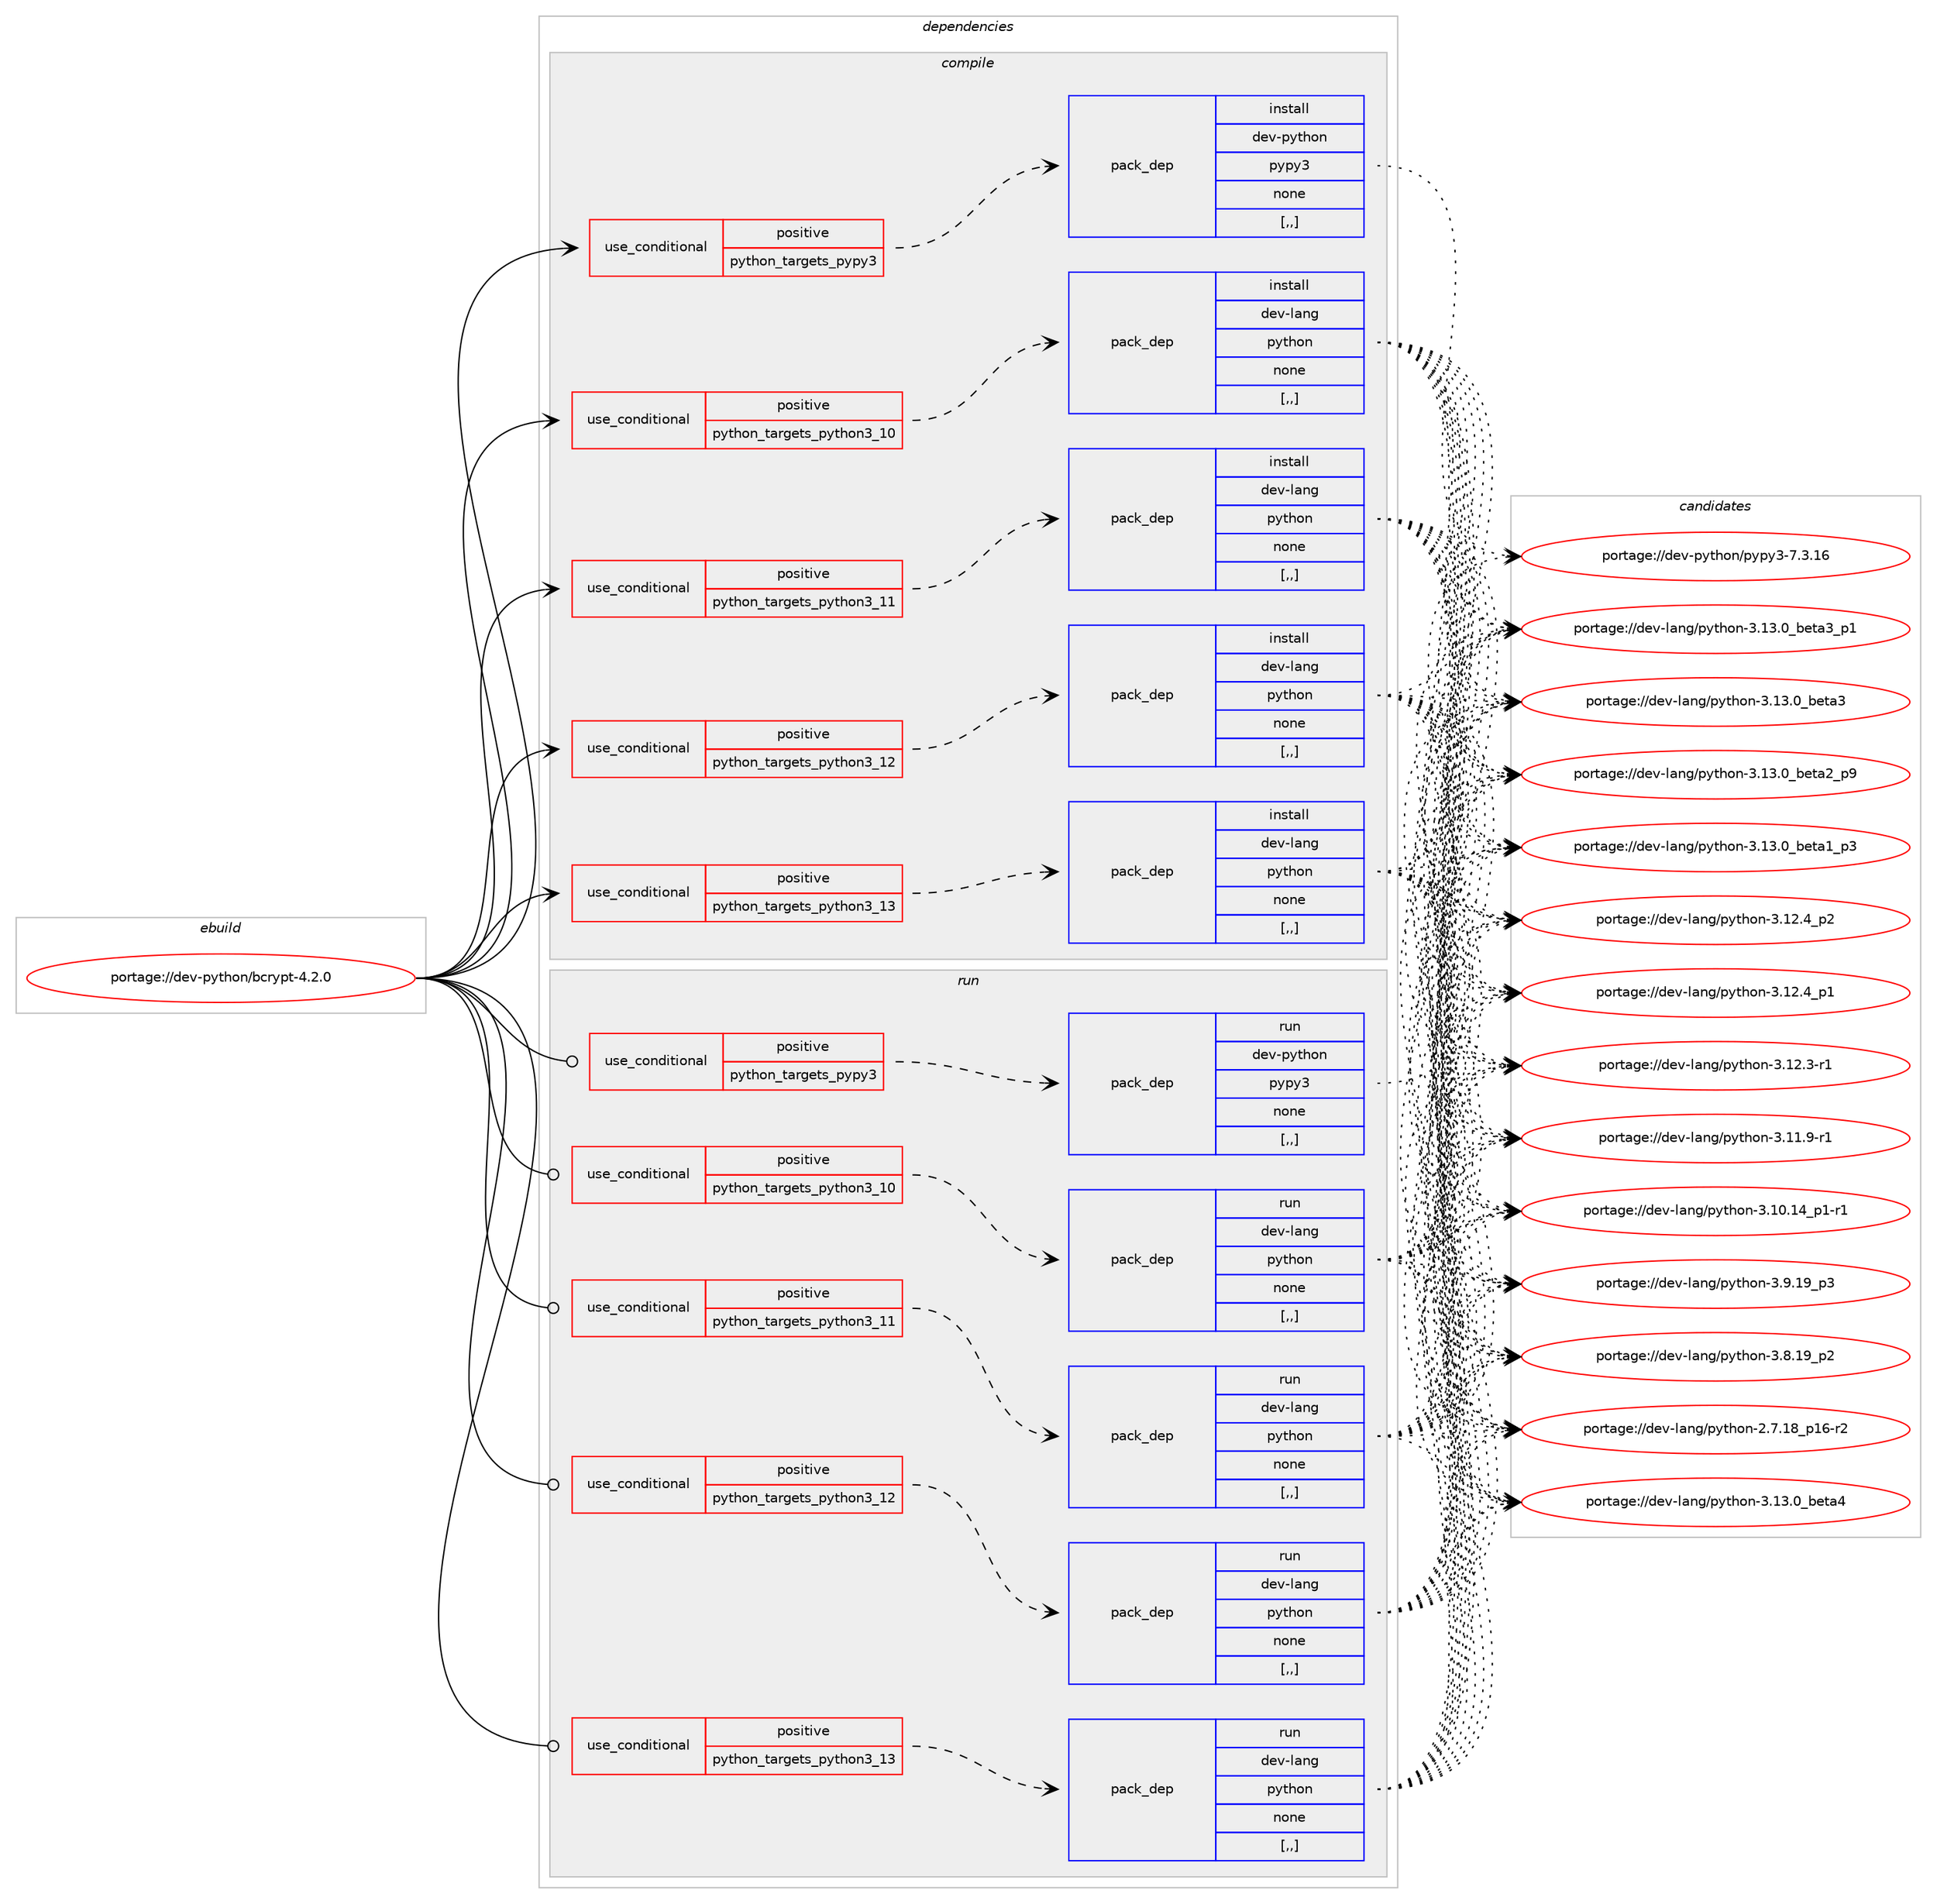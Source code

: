 digraph prolog {

# *************
# Graph options
# *************

newrank=true;
concentrate=true;
compound=true;
graph [rankdir=LR,fontname=Helvetica,fontsize=10,ranksep=1.5];#, ranksep=2.5, nodesep=0.2];
edge  [arrowhead=vee];
node  [fontname=Helvetica,fontsize=10];

# **********
# The ebuild
# **********

subgraph cluster_leftcol {
color=gray;
label=<<i>ebuild</i>>;
id [label="portage://dev-python/bcrypt-4.2.0", color=red, width=4, href="../dev-python/bcrypt-4.2.0.svg"];
}

# ****************
# The dependencies
# ****************

subgraph cluster_midcol {
color=gray;
label=<<i>dependencies</i>>;
subgraph cluster_compile {
fillcolor="#eeeeee";
style=filled;
label=<<i>compile</i>>;
subgraph cond31315 {
dependency142934 [label=<<TABLE BORDER="0" CELLBORDER="1" CELLSPACING="0" CELLPADDING="4"><TR><TD ROWSPAN="3" CELLPADDING="10">use_conditional</TD></TR><TR><TD>positive</TD></TR><TR><TD>python_targets_pypy3</TD></TR></TABLE>>, shape=none, color=red];
subgraph pack110375 {
dependency142935 [label=<<TABLE BORDER="0" CELLBORDER="1" CELLSPACING="0" CELLPADDING="4" WIDTH="220"><TR><TD ROWSPAN="6" CELLPADDING="30">pack_dep</TD></TR><TR><TD WIDTH="110">install</TD></TR><TR><TD>dev-python</TD></TR><TR><TD>pypy3</TD></TR><TR><TD>none</TD></TR><TR><TD>[,,]</TD></TR></TABLE>>, shape=none, color=blue];
}
dependency142934:e -> dependency142935:w [weight=20,style="dashed",arrowhead="vee"];
}
id:e -> dependency142934:w [weight=20,style="solid",arrowhead="vee"];
subgraph cond31316 {
dependency142936 [label=<<TABLE BORDER="0" CELLBORDER="1" CELLSPACING="0" CELLPADDING="4"><TR><TD ROWSPAN="3" CELLPADDING="10">use_conditional</TD></TR><TR><TD>positive</TD></TR><TR><TD>python_targets_python3_10</TD></TR></TABLE>>, shape=none, color=red];
subgraph pack110376 {
dependency142937 [label=<<TABLE BORDER="0" CELLBORDER="1" CELLSPACING="0" CELLPADDING="4" WIDTH="220"><TR><TD ROWSPAN="6" CELLPADDING="30">pack_dep</TD></TR><TR><TD WIDTH="110">install</TD></TR><TR><TD>dev-lang</TD></TR><TR><TD>python</TD></TR><TR><TD>none</TD></TR><TR><TD>[,,]</TD></TR></TABLE>>, shape=none, color=blue];
}
dependency142936:e -> dependency142937:w [weight=20,style="dashed",arrowhead="vee"];
}
id:e -> dependency142936:w [weight=20,style="solid",arrowhead="vee"];
subgraph cond31317 {
dependency142938 [label=<<TABLE BORDER="0" CELLBORDER="1" CELLSPACING="0" CELLPADDING="4"><TR><TD ROWSPAN="3" CELLPADDING="10">use_conditional</TD></TR><TR><TD>positive</TD></TR><TR><TD>python_targets_python3_11</TD></TR></TABLE>>, shape=none, color=red];
subgraph pack110377 {
dependency142939 [label=<<TABLE BORDER="0" CELLBORDER="1" CELLSPACING="0" CELLPADDING="4" WIDTH="220"><TR><TD ROWSPAN="6" CELLPADDING="30">pack_dep</TD></TR><TR><TD WIDTH="110">install</TD></TR><TR><TD>dev-lang</TD></TR><TR><TD>python</TD></TR><TR><TD>none</TD></TR><TR><TD>[,,]</TD></TR></TABLE>>, shape=none, color=blue];
}
dependency142938:e -> dependency142939:w [weight=20,style="dashed",arrowhead="vee"];
}
id:e -> dependency142938:w [weight=20,style="solid",arrowhead="vee"];
subgraph cond31318 {
dependency142940 [label=<<TABLE BORDER="0" CELLBORDER="1" CELLSPACING="0" CELLPADDING="4"><TR><TD ROWSPAN="3" CELLPADDING="10">use_conditional</TD></TR><TR><TD>positive</TD></TR><TR><TD>python_targets_python3_12</TD></TR></TABLE>>, shape=none, color=red];
subgraph pack110378 {
dependency142941 [label=<<TABLE BORDER="0" CELLBORDER="1" CELLSPACING="0" CELLPADDING="4" WIDTH="220"><TR><TD ROWSPAN="6" CELLPADDING="30">pack_dep</TD></TR><TR><TD WIDTH="110">install</TD></TR><TR><TD>dev-lang</TD></TR><TR><TD>python</TD></TR><TR><TD>none</TD></TR><TR><TD>[,,]</TD></TR></TABLE>>, shape=none, color=blue];
}
dependency142940:e -> dependency142941:w [weight=20,style="dashed",arrowhead="vee"];
}
id:e -> dependency142940:w [weight=20,style="solid",arrowhead="vee"];
subgraph cond31319 {
dependency142942 [label=<<TABLE BORDER="0" CELLBORDER="1" CELLSPACING="0" CELLPADDING="4"><TR><TD ROWSPAN="3" CELLPADDING="10">use_conditional</TD></TR><TR><TD>positive</TD></TR><TR><TD>python_targets_python3_13</TD></TR></TABLE>>, shape=none, color=red];
subgraph pack110379 {
dependency142943 [label=<<TABLE BORDER="0" CELLBORDER="1" CELLSPACING="0" CELLPADDING="4" WIDTH="220"><TR><TD ROWSPAN="6" CELLPADDING="30">pack_dep</TD></TR><TR><TD WIDTH="110">install</TD></TR><TR><TD>dev-lang</TD></TR><TR><TD>python</TD></TR><TR><TD>none</TD></TR><TR><TD>[,,]</TD></TR></TABLE>>, shape=none, color=blue];
}
dependency142942:e -> dependency142943:w [weight=20,style="dashed",arrowhead="vee"];
}
id:e -> dependency142942:w [weight=20,style="solid",arrowhead="vee"];
}
subgraph cluster_compileandrun {
fillcolor="#eeeeee";
style=filled;
label=<<i>compile and run</i>>;
}
subgraph cluster_run {
fillcolor="#eeeeee";
style=filled;
label=<<i>run</i>>;
subgraph cond31320 {
dependency142944 [label=<<TABLE BORDER="0" CELLBORDER="1" CELLSPACING="0" CELLPADDING="4"><TR><TD ROWSPAN="3" CELLPADDING="10">use_conditional</TD></TR><TR><TD>positive</TD></TR><TR><TD>python_targets_pypy3</TD></TR></TABLE>>, shape=none, color=red];
subgraph pack110380 {
dependency142945 [label=<<TABLE BORDER="0" CELLBORDER="1" CELLSPACING="0" CELLPADDING="4" WIDTH="220"><TR><TD ROWSPAN="6" CELLPADDING="30">pack_dep</TD></TR><TR><TD WIDTH="110">run</TD></TR><TR><TD>dev-python</TD></TR><TR><TD>pypy3</TD></TR><TR><TD>none</TD></TR><TR><TD>[,,]</TD></TR></TABLE>>, shape=none, color=blue];
}
dependency142944:e -> dependency142945:w [weight=20,style="dashed",arrowhead="vee"];
}
id:e -> dependency142944:w [weight=20,style="solid",arrowhead="odot"];
subgraph cond31321 {
dependency142946 [label=<<TABLE BORDER="0" CELLBORDER="1" CELLSPACING="0" CELLPADDING="4"><TR><TD ROWSPAN="3" CELLPADDING="10">use_conditional</TD></TR><TR><TD>positive</TD></TR><TR><TD>python_targets_python3_10</TD></TR></TABLE>>, shape=none, color=red];
subgraph pack110381 {
dependency142947 [label=<<TABLE BORDER="0" CELLBORDER="1" CELLSPACING="0" CELLPADDING="4" WIDTH="220"><TR><TD ROWSPAN="6" CELLPADDING="30">pack_dep</TD></TR><TR><TD WIDTH="110">run</TD></TR><TR><TD>dev-lang</TD></TR><TR><TD>python</TD></TR><TR><TD>none</TD></TR><TR><TD>[,,]</TD></TR></TABLE>>, shape=none, color=blue];
}
dependency142946:e -> dependency142947:w [weight=20,style="dashed",arrowhead="vee"];
}
id:e -> dependency142946:w [weight=20,style="solid",arrowhead="odot"];
subgraph cond31322 {
dependency142948 [label=<<TABLE BORDER="0" CELLBORDER="1" CELLSPACING="0" CELLPADDING="4"><TR><TD ROWSPAN="3" CELLPADDING="10">use_conditional</TD></TR><TR><TD>positive</TD></TR><TR><TD>python_targets_python3_11</TD></TR></TABLE>>, shape=none, color=red];
subgraph pack110382 {
dependency142949 [label=<<TABLE BORDER="0" CELLBORDER="1" CELLSPACING="0" CELLPADDING="4" WIDTH="220"><TR><TD ROWSPAN="6" CELLPADDING="30">pack_dep</TD></TR><TR><TD WIDTH="110">run</TD></TR><TR><TD>dev-lang</TD></TR><TR><TD>python</TD></TR><TR><TD>none</TD></TR><TR><TD>[,,]</TD></TR></TABLE>>, shape=none, color=blue];
}
dependency142948:e -> dependency142949:w [weight=20,style="dashed",arrowhead="vee"];
}
id:e -> dependency142948:w [weight=20,style="solid",arrowhead="odot"];
subgraph cond31323 {
dependency142950 [label=<<TABLE BORDER="0" CELLBORDER="1" CELLSPACING="0" CELLPADDING="4"><TR><TD ROWSPAN="3" CELLPADDING="10">use_conditional</TD></TR><TR><TD>positive</TD></TR><TR><TD>python_targets_python3_12</TD></TR></TABLE>>, shape=none, color=red];
subgraph pack110383 {
dependency142951 [label=<<TABLE BORDER="0" CELLBORDER="1" CELLSPACING="0" CELLPADDING="4" WIDTH="220"><TR><TD ROWSPAN="6" CELLPADDING="30">pack_dep</TD></TR><TR><TD WIDTH="110">run</TD></TR><TR><TD>dev-lang</TD></TR><TR><TD>python</TD></TR><TR><TD>none</TD></TR><TR><TD>[,,]</TD></TR></TABLE>>, shape=none, color=blue];
}
dependency142950:e -> dependency142951:w [weight=20,style="dashed",arrowhead="vee"];
}
id:e -> dependency142950:w [weight=20,style="solid",arrowhead="odot"];
subgraph cond31324 {
dependency142952 [label=<<TABLE BORDER="0" CELLBORDER="1" CELLSPACING="0" CELLPADDING="4"><TR><TD ROWSPAN="3" CELLPADDING="10">use_conditional</TD></TR><TR><TD>positive</TD></TR><TR><TD>python_targets_python3_13</TD></TR></TABLE>>, shape=none, color=red];
subgraph pack110384 {
dependency142953 [label=<<TABLE BORDER="0" CELLBORDER="1" CELLSPACING="0" CELLPADDING="4" WIDTH="220"><TR><TD ROWSPAN="6" CELLPADDING="30">pack_dep</TD></TR><TR><TD WIDTH="110">run</TD></TR><TR><TD>dev-lang</TD></TR><TR><TD>python</TD></TR><TR><TD>none</TD></TR><TR><TD>[,,]</TD></TR></TABLE>>, shape=none, color=blue];
}
dependency142952:e -> dependency142953:w [weight=20,style="dashed",arrowhead="vee"];
}
id:e -> dependency142952:w [weight=20,style="solid",arrowhead="odot"];
}
}

# **************
# The candidates
# **************

subgraph cluster_choices {
rank=same;
color=gray;
label=<<i>candidates</i>>;

subgraph choice110375 {
color=black;
nodesep=1;
choice10010111845112121116104111110471121211121215145554651464954 [label="portage://dev-python/pypy3-7.3.16", color=red, width=4,href="../dev-python/pypy3-7.3.16.svg"];
dependency142935:e -> choice10010111845112121116104111110471121211121215145554651464954:w [style=dotted,weight="100"];
}
subgraph choice110376 {
color=black;
nodesep=1;
choice1001011184510897110103471121211161041111104551464951464895981011169752 [label="portage://dev-lang/python-3.13.0_beta4", color=red, width=4,href="../dev-lang/python-3.13.0_beta4.svg"];
choice10010111845108971101034711212111610411111045514649514648959810111697519511249 [label="portage://dev-lang/python-3.13.0_beta3_p1", color=red, width=4,href="../dev-lang/python-3.13.0_beta3_p1.svg"];
choice1001011184510897110103471121211161041111104551464951464895981011169751 [label="portage://dev-lang/python-3.13.0_beta3", color=red, width=4,href="../dev-lang/python-3.13.0_beta3.svg"];
choice10010111845108971101034711212111610411111045514649514648959810111697509511257 [label="portage://dev-lang/python-3.13.0_beta2_p9", color=red, width=4,href="../dev-lang/python-3.13.0_beta2_p9.svg"];
choice10010111845108971101034711212111610411111045514649514648959810111697499511251 [label="portage://dev-lang/python-3.13.0_beta1_p3", color=red, width=4,href="../dev-lang/python-3.13.0_beta1_p3.svg"];
choice100101118451089711010347112121116104111110455146495046529511250 [label="portage://dev-lang/python-3.12.4_p2", color=red, width=4,href="../dev-lang/python-3.12.4_p2.svg"];
choice100101118451089711010347112121116104111110455146495046529511249 [label="portage://dev-lang/python-3.12.4_p1", color=red, width=4,href="../dev-lang/python-3.12.4_p1.svg"];
choice100101118451089711010347112121116104111110455146495046514511449 [label="portage://dev-lang/python-3.12.3-r1", color=red, width=4,href="../dev-lang/python-3.12.3-r1.svg"];
choice100101118451089711010347112121116104111110455146494946574511449 [label="portage://dev-lang/python-3.11.9-r1", color=red, width=4,href="../dev-lang/python-3.11.9-r1.svg"];
choice100101118451089711010347112121116104111110455146494846495295112494511449 [label="portage://dev-lang/python-3.10.14_p1-r1", color=red, width=4,href="../dev-lang/python-3.10.14_p1-r1.svg"];
choice100101118451089711010347112121116104111110455146574649579511251 [label="portage://dev-lang/python-3.9.19_p3", color=red, width=4,href="../dev-lang/python-3.9.19_p3.svg"];
choice100101118451089711010347112121116104111110455146564649579511250 [label="portage://dev-lang/python-3.8.19_p2", color=red, width=4,href="../dev-lang/python-3.8.19_p2.svg"];
choice100101118451089711010347112121116104111110455046554649569511249544511450 [label="portage://dev-lang/python-2.7.18_p16-r2", color=red, width=4,href="../dev-lang/python-2.7.18_p16-r2.svg"];
dependency142937:e -> choice1001011184510897110103471121211161041111104551464951464895981011169752:w [style=dotted,weight="100"];
dependency142937:e -> choice10010111845108971101034711212111610411111045514649514648959810111697519511249:w [style=dotted,weight="100"];
dependency142937:e -> choice1001011184510897110103471121211161041111104551464951464895981011169751:w [style=dotted,weight="100"];
dependency142937:e -> choice10010111845108971101034711212111610411111045514649514648959810111697509511257:w [style=dotted,weight="100"];
dependency142937:e -> choice10010111845108971101034711212111610411111045514649514648959810111697499511251:w [style=dotted,weight="100"];
dependency142937:e -> choice100101118451089711010347112121116104111110455146495046529511250:w [style=dotted,weight="100"];
dependency142937:e -> choice100101118451089711010347112121116104111110455146495046529511249:w [style=dotted,weight="100"];
dependency142937:e -> choice100101118451089711010347112121116104111110455146495046514511449:w [style=dotted,weight="100"];
dependency142937:e -> choice100101118451089711010347112121116104111110455146494946574511449:w [style=dotted,weight="100"];
dependency142937:e -> choice100101118451089711010347112121116104111110455146494846495295112494511449:w [style=dotted,weight="100"];
dependency142937:e -> choice100101118451089711010347112121116104111110455146574649579511251:w [style=dotted,weight="100"];
dependency142937:e -> choice100101118451089711010347112121116104111110455146564649579511250:w [style=dotted,weight="100"];
dependency142937:e -> choice100101118451089711010347112121116104111110455046554649569511249544511450:w [style=dotted,weight="100"];
}
subgraph choice110377 {
color=black;
nodesep=1;
choice1001011184510897110103471121211161041111104551464951464895981011169752 [label="portage://dev-lang/python-3.13.0_beta4", color=red, width=4,href="../dev-lang/python-3.13.0_beta4.svg"];
choice10010111845108971101034711212111610411111045514649514648959810111697519511249 [label="portage://dev-lang/python-3.13.0_beta3_p1", color=red, width=4,href="../dev-lang/python-3.13.0_beta3_p1.svg"];
choice1001011184510897110103471121211161041111104551464951464895981011169751 [label="portage://dev-lang/python-3.13.0_beta3", color=red, width=4,href="../dev-lang/python-3.13.0_beta3.svg"];
choice10010111845108971101034711212111610411111045514649514648959810111697509511257 [label="portage://dev-lang/python-3.13.0_beta2_p9", color=red, width=4,href="../dev-lang/python-3.13.0_beta2_p9.svg"];
choice10010111845108971101034711212111610411111045514649514648959810111697499511251 [label="portage://dev-lang/python-3.13.0_beta1_p3", color=red, width=4,href="../dev-lang/python-3.13.0_beta1_p3.svg"];
choice100101118451089711010347112121116104111110455146495046529511250 [label="portage://dev-lang/python-3.12.4_p2", color=red, width=4,href="../dev-lang/python-3.12.4_p2.svg"];
choice100101118451089711010347112121116104111110455146495046529511249 [label="portage://dev-lang/python-3.12.4_p1", color=red, width=4,href="../dev-lang/python-3.12.4_p1.svg"];
choice100101118451089711010347112121116104111110455146495046514511449 [label="portage://dev-lang/python-3.12.3-r1", color=red, width=4,href="../dev-lang/python-3.12.3-r1.svg"];
choice100101118451089711010347112121116104111110455146494946574511449 [label="portage://dev-lang/python-3.11.9-r1", color=red, width=4,href="../dev-lang/python-3.11.9-r1.svg"];
choice100101118451089711010347112121116104111110455146494846495295112494511449 [label="portage://dev-lang/python-3.10.14_p1-r1", color=red, width=4,href="../dev-lang/python-3.10.14_p1-r1.svg"];
choice100101118451089711010347112121116104111110455146574649579511251 [label="portage://dev-lang/python-3.9.19_p3", color=red, width=4,href="../dev-lang/python-3.9.19_p3.svg"];
choice100101118451089711010347112121116104111110455146564649579511250 [label="portage://dev-lang/python-3.8.19_p2", color=red, width=4,href="../dev-lang/python-3.8.19_p2.svg"];
choice100101118451089711010347112121116104111110455046554649569511249544511450 [label="portage://dev-lang/python-2.7.18_p16-r2", color=red, width=4,href="../dev-lang/python-2.7.18_p16-r2.svg"];
dependency142939:e -> choice1001011184510897110103471121211161041111104551464951464895981011169752:w [style=dotted,weight="100"];
dependency142939:e -> choice10010111845108971101034711212111610411111045514649514648959810111697519511249:w [style=dotted,weight="100"];
dependency142939:e -> choice1001011184510897110103471121211161041111104551464951464895981011169751:w [style=dotted,weight="100"];
dependency142939:e -> choice10010111845108971101034711212111610411111045514649514648959810111697509511257:w [style=dotted,weight="100"];
dependency142939:e -> choice10010111845108971101034711212111610411111045514649514648959810111697499511251:w [style=dotted,weight="100"];
dependency142939:e -> choice100101118451089711010347112121116104111110455146495046529511250:w [style=dotted,weight="100"];
dependency142939:e -> choice100101118451089711010347112121116104111110455146495046529511249:w [style=dotted,weight="100"];
dependency142939:e -> choice100101118451089711010347112121116104111110455146495046514511449:w [style=dotted,weight="100"];
dependency142939:e -> choice100101118451089711010347112121116104111110455146494946574511449:w [style=dotted,weight="100"];
dependency142939:e -> choice100101118451089711010347112121116104111110455146494846495295112494511449:w [style=dotted,weight="100"];
dependency142939:e -> choice100101118451089711010347112121116104111110455146574649579511251:w [style=dotted,weight="100"];
dependency142939:e -> choice100101118451089711010347112121116104111110455146564649579511250:w [style=dotted,weight="100"];
dependency142939:e -> choice100101118451089711010347112121116104111110455046554649569511249544511450:w [style=dotted,weight="100"];
}
subgraph choice110378 {
color=black;
nodesep=1;
choice1001011184510897110103471121211161041111104551464951464895981011169752 [label="portage://dev-lang/python-3.13.0_beta4", color=red, width=4,href="../dev-lang/python-3.13.0_beta4.svg"];
choice10010111845108971101034711212111610411111045514649514648959810111697519511249 [label="portage://dev-lang/python-3.13.0_beta3_p1", color=red, width=4,href="../dev-lang/python-3.13.0_beta3_p1.svg"];
choice1001011184510897110103471121211161041111104551464951464895981011169751 [label="portage://dev-lang/python-3.13.0_beta3", color=red, width=4,href="../dev-lang/python-3.13.0_beta3.svg"];
choice10010111845108971101034711212111610411111045514649514648959810111697509511257 [label="portage://dev-lang/python-3.13.0_beta2_p9", color=red, width=4,href="../dev-lang/python-3.13.0_beta2_p9.svg"];
choice10010111845108971101034711212111610411111045514649514648959810111697499511251 [label="portage://dev-lang/python-3.13.0_beta1_p3", color=red, width=4,href="../dev-lang/python-3.13.0_beta1_p3.svg"];
choice100101118451089711010347112121116104111110455146495046529511250 [label="portage://dev-lang/python-3.12.4_p2", color=red, width=4,href="../dev-lang/python-3.12.4_p2.svg"];
choice100101118451089711010347112121116104111110455146495046529511249 [label="portage://dev-lang/python-3.12.4_p1", color=red, width=4,href="../dev-lang/python-3.12.4_p1.svg"];
choice100101118451089711010347112121116104111110455146495046514511449 [label="portage://dev-lang/python-3.12.3-r1", color=red, width=4,href="../dev-lang/python-3.12.3-r1.svg"];
choice100101118451089711010347112121116104111110455146494946574511449 [label="portage://dev-lang/python-3.11.9-r1", color=red, width=4,href="../dev-lang/python-3.11.9-r1.svg"];
choice100101118451089711010347112121116104111110455146494846495295112494511449 [label="portage://dev-lang/python-3.10.14_p1-r1", color=red, width=4,href="../dev-lang/python-3.10.14_p1-r1.svg"];
choice100101118451089711010347112121116104111110455146574649579511251 [label="portage://dev-lang/python-3.9.19_p3", color=red, width=4,href="../dev-lang/python-3.9.19_p3.svg"];
choice100101118451089711010347112121116104111110455146564649579511250 [label="portage://dev-lang/python-3.8.19_p2", color=red, width=4,href="../dev-lang/python-3.8.19_p2.svg"];
choice100101118451089711010347112121116104111110455046554649569511249544511450 [label="portage://dev-lang/python-2.7.18_p16-r2", color=red, width=4,href="../dev-lang/python-2.7.18_p16-r2.svg"];
dependency142941:e -> choice1001011184510897110103471121211161041111104551464951464895981011169752:w [style=dotted,weight="100"];
dependency142941:e -> choice10010111845108971101034711212111610411111045514649514648959810111697519511249:w [style=dotted,weight="100"];
dependency142941:e -> choice1001011184510897110103471121211161041111104551464951464895981011169751:w [style=dotted,weight="100"];
dependency142941:e -> choice10010111845108971101034711212111610411111045514649514648959810111697509511257:w [style=dotted,weight="100"];
dependency142941:e -> choice10010111845108971101034711212111610411111045514649514648959810111697499511251:w [style=dotted,weight="100"];
dependency142941:e -> choice100101118451089711010347112121116104111110455146495046529511250:w [style=dotted,weight="100"];
dependency142941:e -> choice100101118451089711010347112121116104111110455146495046529511249:w [style=dotted,weight="100"];
dependency142941:e -> choice100101118451089711010347112121116104111110455146495046514511449:w [style=dotted,weight="100"];
dependency142941:e -> choice100101118451089711010347112121116104111110455146494946574511449:w [style=dotted,weight="100"];
dependency142941:e -> choice100101118451089711010347112121116104111110455146494846495295112494511449:w [style=dotted,weight="100"];
dependency142941:e -> choice100101118451089711010347112121116104111110455146574649579511251:w [style=dotted,weight="100"];
dependency142941:e -> choice100101118451089711010347112121116104111110455146564649579511250:w [style=dotted,weight="100"];
dependency142941:e -> choice100101118451089711010347112121116104111110455046554649569511249544511450:w [style=dotted,weight="100"];
}
subgraph choice110379 {
color=black;
nodesep=1;
choice1001011184510897110103471121211161041111104551464951464895981011169752 [label="portage://dev-lang/python-3.13.0_beta4", color=red, width=4,href="../dev-lang/python-3.13.0_beta4.svg"];
choice10010111845108971101034711212111610411111045514649514648959810111697519511249 [label="portage://dev-lang/python-3.13.0_beta3_p1", color=red, width=4,href="../dev-lang/python-3.13.0_beta3_p1.svg"];
choice1001011184510897110103471121211161041111104551464951464895981011169751 [label="portage://dev-lang/python-3.13.0_beta3", color=red, width=4,href="../dev-lang/python-3.13.0_beta3.svg"];
choice10010111845108971101034711212111610411111045514649514648959810111697509511257 [label="portage://dev-lang/python-3.13.0_beta2_p9", color=red, width=4,href="../dev-lang/python-3.13.0_beta2_p9.svg"];
choice10010111845108971101034711212111610411111045514649514648959810111697499511251 [label="portage://dev-lang/python-3.13.0_beta1_p3", color=red, width=4,href="../dev-lang/python-3.13.0_beta1_p3.svg"];
choice100101118451089711010347112121116104111110455146495046529511250 [label="portage://dev-lang/python-3.12.4_p2", color=red, width=4,href="../dev-lang/python-3.12.4_p2.svg"];
choice100101118451089711010347112121116104111110455146495046529511249 [label="portage://dev-lang/python-3.12.4_p1", color=red, width=4,href="../dev-lang/python-3.12.4_p1.svg"];
choice100101118451089711010347112121116104111110455146495046514511449 [label="portage://dev-lang/python-3.12.3-r1", color=red, width=4,href="../dev-lang/python-3.12.3-r1.svg"];
choice100101118451089711010347112121116104111110455146494946574511449 [label="portage://dev-lang/python-3.11.9-r1", color=red, width=4,href="../dev-lang/python-3.11.9-r1.svg"];
choice100101118451089711010347112121116104111110455146494846495295112494511449 [label="portage://dev-lang/python-3.10.14_p1-r1", color=red, width=4,href="../dev-lang/python-3.10.14_p1-r1.svg"];
choice100101118451089711010347112121116104111110455146574649579511251 [label="portage://dev-lang/python-3.9.19_p3", color=red, width=4,href="../dev-lang/python-3.9.19_p3.svg"];
choice100101118451089711010347112121116104111110455146564649579511250 [label="portage://dev-lang/python-3.8.19_p2", color=red, width=4,href="../dev-lang/python-3.8.19_p2.svg"];
choice100101118451089711010347112121116104111110455046554649569511249544511450 [label="portage://dev-lang/python-2.7.18_p16-r2", color=red, width=4,href="../dev-lang/python-2.7.18_p16-r2.svg"];
dependency142943:e -> choice1001011184510897110103471121211161041111104551464951464895981011169752:w [style=dotted,weight="100"];
dependency142943:e -> choice10010111845108971101034711212111610411111045514649514648959810111697519511249:w [style=dotted,weight="100"];
dependency142943:e -> choice1001011184510897110103471121211161041111104551464951464895981011169751:w [style=dotted,weight="100"];
dependency142943:e -> choice10010111845108971101034711212111610411111045514649514648959810111697509511257:w [style=dotted,weight="100"];
dependency142943:e -> choice10010111845108971101034711212111610411111045514649514648959810111697499511251:w [style=dotted,weight="100"];
dependency142943:e -> choice100101118451089711010347112121116104111110455146495046529511250:w [style=dotted,weight="100"];
dependency142943:e -> choice100101118451089711010347112121116104111110455146495046529511249:w [style=dotted,weight="100"];
dependency142943:e -> choice100101118451089711010347112121116104111110455146495046514511449:w [style=dotted,weight="100"];
dependency142943:e -> choice100101118451089711010347112121116104111110455146494946574511449:w [style=dotted,weight="100"];
dependency142943:e -> choice100101118451089711010347112121116104111110455146494846495295112494511449:w [style=dotted,weight="100"];
dependency142943:e -> choice100101118451089711010347112121116104111110455146574649579511251:w [style=dotted,weight="100"];
dependency142943:e -> choice100101118451089711010347112121116104111110455146564649579511250:w [style=dotted,weight="100"];
dependency142943:e -> choice100101118451089711010347112121116104111110455046554649569511249544511450:w [style=dotted,weight="100"];
}
subgraph choice110380 {
color=black;
nodesep=1;
choice10010111845112121116104111110471121211121215145554651464954 [label="portage://dev-python/pypy3-7.3.16", color=red, width=4,href="../dev-python/pypy3-7.3.16.svg"];
dependency142945:e -> choice10010111845112121116104111110471121211121215145554651464954:w [style=dotted,weight="100"];
}
subgraph choice110381 {
color=black;
nodesep=1;
choice1001011184510897110103471121211161041111104551464951464895981011169752 [label="portage://dev-lang/python-3.13.0_beta4", color=red, width=4,href="../dev-lang/python-3.13.0_beta4.svg"];
choice10010111845108971101034711212111610411111045514649514648959810111697519511249 [label="portage://dev-lang/python-3.13.0_beta3_p1", color=red, width=4,href="../dev-lang/python-3.13.0_beta3_p1.svg"];
choice1001011184510897110103471121211161041111104551464951464895981011169751 [label="portage://dev-lang/python-3.13.0_beta3", color=red, width=4,href="../dev-lang/python-3.13.0_beta3.svg"];
choice10010111845108971101034711212111610411111045514649514648959810111697509511257 [label="portage://dev-lang/python-3.13.0_beta2_p9", color=red, width=4,href="../dev-lang/python-3.13.0_beta2_p9.svg"];
choice10010111845108971101034711212111610411111045514649514648959810111697499511251 [label="portage://dev-lang/python-3.13.0_beta1_p3", color=red, width=4,href="../dev-lang/python-3.13.0_beta1_p3.svg"];
choice100101118451089711010347112121116104111110455146495046529511250 [label="portage://dev-lang/python-3.12.4_p2", color=red, width=4,href="../dev-lang/python-3.12.4_p2.svg"];
choice100101118451089711010347112121116104111110455146495046529511249 [label="portage://dev-lang/python-3.12.4_p1", color=red, width=4,href="../dev-lang/python-3.12.4_p1.svg"];
choice100101118451089711010347112121116104111110455146495046514511449 [label="portage://dev-lang/python-3.12.3-r1", color=red, width=4,href="../dev-lang/python-3.12.3-r1.svg"];
choice100101118451089711010347112121116104111110455146494946574511449 [label="portage://dev-lang/python-3.11.9-r1", color=red, width=4,href="../dev-lang/python-3.11.9-r1.svg"];
choice100101118451089711010347112121116104111110455146494846495295112494511449 [label="portage://dev-lang/python-3.10.14_p1-r1", color=red, width=4,href="../dev-lang/python-3.10.14_p1-r1.svg"];
choice100101118451089711010347112121116104111110455146574649579511251 [label="portage://dev-lang/python-3.9.19_p3", color=red, width=4,href="../dev-lang/python-3.9.19_p3.svg"];
choice100101118451089711010347112121116104111110455146564649579511250 [label="portage://dev-lang/python-3.8.19_p2", color=red, width=4,href="../dev-lang/python-3.8.19_p2.svg"];
choice100101118451089711010347112121116104111110455046554649569511249544511450 [label="portage://dev-lang/python-2.7.18_p16-r2", color=red, width=4,href="../dev-lang/python-2.7.18_p16-r2.svg"];
dependency142947:e -> choice1001011184510897110103471121211161041111104551464951464895981011169752:w [style=dotted,weight="100"];
dependency142947:e -> choice10010111845108971101034711212111610411111045514649514648959810111697519511249:w [style=dotted,weight="100"];
dependency142947:e -> choice1001011184510897110103471121211161041111104551464951464895981011169751:w [style=dotted,weight="100"];
dependency142947:e -> choice10010111845108971101034711212111610411111045514649514648959810111697509511257:w [style=dotted,weight="100"];
dependency142947:e -> choice10010111845108971101034711212111610411111045514649514648959810111697499511251:w [style=dotted,weight="100"];
dependency142947:e -> choice100101118451089711010347112121116104111110455146495046529511250:w [style=dotted,weight="100"];
dependency142947:e -> choice100101118451089711010347112121116104111110455146495046529511249:w [style=dotted,weight="100"];
dependency142947:e -> choice100101118451089711010347112121116104111110455146495046514511449:w [style=dotted,weight="100"];
dependency142947:e -> choice100101118451089711010347112121116104111110455146494946574511449:w [style=dotted,weight="100"];
dependency142947:e -> choice100101118451089711010347112121116104111110455146494846495295112494511449:w [style=dotted,weight="100"];
dependency142947:e -> choice100101118451089711010347112121116104111110455146574649579511251:w [style=dotted,weight="100"];
dependency142947:e -> choice100101118451089711010347112121116104111110455146564649579511250:w [style=dotted,weight="100"];
dependency142947:e -> choice100101118451089711010347112121116104111110455046554649569511249544511450:w [style=dotted,weight="100"];
}
subgraph choice110382 {
color=black;
nodesep=1;
choice1001011184510897110103471121211161041111104551464951464895981011169752 [label="portage://dev-lang/python-3.13.0_beta4", color=red, width=4,href="../dev-lang/python-3.13.0_beta4.svg"];
choice10010111845108971101034711212111610411111045514649514648959810111697519511249 [label="portage://dev-lang/python-3.13.0_beta3_p1", color=red, width=4,href="../dev-lang/python-3.13.0_beta3_p1.svg"];
choice1001011184510897110103471121211161041111104551464951464895981011169751 [label="portage://dev-lang/python-3.13.0_beta3", color=red, width=4,href="../dev-lang/python-3.13.0_beta3.svg"];
choice10010111845108971101034711212111610411111045514649514648959810111697509511257 [label="portage://dev-lang/python-3.13.0_beta2_p9", color=red, width=4,href="../dev-lang/python-3.13.0_beta2_p9.svg"];
choice10010111845108971101034711212111610411111045514649514648959810111697499511251 [label="portage://dev-lang/python-3.13.0_beta1_p3", color=red, width=4,href="../dev-lang/python-3.13.0_beta1_p3.svg"];
choice100101118451089711010347112121116104111110455146495046529511250 [label="portage://dev-lang/python-3.12.4_p2", color=red, width=4,href="../dev-lang/python-3.12.4_p2.svg"];
choice100101118451089711010347112121116104111110455146495046529511249 [label="portage://dev-lang/python-3.12.4_p1", color=red, width=4,href="../dev-lang/python-3.12.4_p1.svg"];
choice100101118451089711010347112121116104111110455146495046514511449 [label="portage://dev-lang/python-3.12.3-r1", color=red, width=4,href="../dev-lang/python-3.12.3-r1.svg"];
choice100101118451089711010347112121116104111110455146494946574511449 [label="portage://dev-lang/python-3.11.9-r1", color=red, width=4,href="../dev-lang/python-3.11.9-r1.svg"];
choice100101118451089711010347112121116104111110455146494846495295112494511449 [label="portage://dev-lang/python-3.10.14_p1-r1", color=red, width=4,href="../dev-lang/python-3.10.14_p1-r1.svg"];
choice100101118451089711010347112121116104111110455146574649579511251 [label="portage://dev-lang/python-3.9.19_p3", color=red, width=4,href="../dev-lang/python-3.9.19_p3.svg"];
choice100101118451089711010347112121116104111110455146564649579511250 [label="portage://dev-lang/python-3.8.19_p2", color=red, width=4,href="../dev-lang/python-3.8.19_p2.svg"];
choice100101118451089711010347112121116104111110455046554649569511249544511450 [label="portage://dev-lang/python-2.7.18_p16-r2", color=red, width=4,href="../dev-lang/python-2.7.18_p16-r2.svg"];
dependency142949:e -> choice1001011184510897110103471121211161041111104551464951464895981011169752:w [style=dotted,weight="100"];
dependency142949:e -> choice10010111845108971101034711212111610411111045514649514648959810111697519511249:w [style=dotted,weight="100"];
dependency142949:e -> choice1001011184510897110103471121211161041111104551464951464895981011169751:w [style=dotted,weight="100"];
dependency142949:e -> choice10010111845108971101034711212111610411111045514649514648959810111697509511257:w [style=dotted,weight="100"];
dependency142949:e -> choice10010111845108971101034711212111610411111045514649514648959810111697499511251:w [style=dotted,weight="100"];
dependency142949:e -> choice100101118451089711010347112121116104111110455146495046529511250:w [style=dotted,weight="100"];
dependency142949:e -> choice100101118451089711010347112121116104111110455146495046529511249:w [style=dotted,weight="100"];
dependency142949:e -> choice100101118451089711010347112121116104111110455146495046514511449:w [style=dotted,weight="100"];
dependency142949:e -> choice100101118451089711010347112121116104111110455146494946574511449:w [style=dotted,weight="100"];
dependency142949:e -> choice100101118451089711010347112121116104111110455146494846495295112494511449:w [style=dotted,weight="100"];
dependency142949:e -> choice100101118451089711010347112121116104111110455146574649579511251:w [style=dotted,weight="100"];
dependency142949:e -> choice100101118451089711010347112121116104111110455146564649579511250:w [style=dotted,weight="100"];
dependency142949:e -> choice100101118451089711010347112121116104111110455046554649569511249544511450:w [style=dotted,weight="100"];
}
subgraph choice110383 {
color=black;
nodesep=1;
choice1001011184510897110103471121211161041111104551464951464895981011169752 [label="portage://dev-lang/python-3.13.0_beta4", color=red, width=4,href="../dev-lang/python-3.13.0_beta4.svg"];
choice10010111845108971101034711212111610411111045514649514648959810111697519511249 [label="portage://dev-lang/python-3.13.0_beta3_p1", color=red, width=4,href="../dev-lang/python-3.13.0_beta3_p1.svg"];
choice1001011184510897110103471121211161041111104551464951464895981011169751 [label="portage://dev-lang/python-3.13.0_beta3", color=red, width=4,href="../dev-lang/python-3.13.0_beta3.svg"];
choice10010111845108971101034711212111610411111045514649514648959810111697509511257 [label="portage://dev-lang/python-3.13.0_beta2_p9", color=red, width=4,href="../dev-lang/python-3.13.0_beta2_p9.svg"];
choice10010111845108971101034711212111610411111045514649514648959810111697499511251 [label="portage://dev-lang/python-3.13.0_beta1_p3", color=red, width=4,href="../dev-lang/python-3.13.0_beta1_p3.svg"];
choice100101118451089711010347112121116104111110455146495046529511250 [label="portage://dev-lang/python-3.12.4_p2", color=red, width=4,href="../dev-lang/python-3.12.4_p2.svg"];
choice100101118451089711010347112121116104111110455146495046529511249 [label="portage://dev-lang/python-3.12.4_p1", color=red, width=4,href="../dev-lang/python-3.12.4_p1.svg"];
choice100101118451089711010347112121116104111110455146495046514511449 [label="portage://dev-lang/python-3.12.3-r1", color=red, width=4,href="../dev-lang/python-3.12.3-r1.svg"];
choice100101118451089711010347112121116104111110455146494946574511449 [label="portage://dev-lang/python-3.11.9-r1", color=red, width=4,href="../dev-lang/python-3.11.9-r1.svg"];
choice100101118451089711010347112121116104111110455146494846495295112494511449 [label="portage://dev-lang/python-3.10.14_p1-r1", color=red, width=4,href="../dev-lang/python-3.10.14_p1-r1.svg"];
choice100101118451089711010347112121116104111110455146574649579511251 [label="portage://dev-lang/python-3.9.19_p3", color=red, width=4,href="../dev-lang/python-3.9.19_p3.svg"];
choice100101118451089711010347112121116104111110455146564649579511250 [label="portage://dev-lang/python-3.8.19_p2", color=red, width=4,href="../dev-lang/python-3.8.19_p2.svg"];
choice100101118451089711010347112121116104111110455046554649569511249544511450 [label="portage://dev-lang/python-2.7.18_p16-r2", color=red, width=4,href="../dev-lang/python-2.7.18_p16-r2.svg"];
dependency142951:e -> choice1001011184510897110103471121211161041111104551464951464895981011169752:w [style=dotted,weight="100"];
dependency142951:e -> choice10010111845108971101034711212111610411111045514649514648959810111697519511249:w [style=dotted,weight="100"];
dependency142951:e -> choice1001011184510897110103471121211161041111104551464951464895981011169751:w [style=dotted,weight="100"];
dependency142951:e -> choice10010111845108971101034711212111610411111045514649514648959810111697509511257:w [style=dotted,weight="100"];
dependency142951:e -> choice10010111845108971101034711212111610411111045514649514648959810111697499511251:w [style=dotted,weight="100"];
dependency142951:e -> choice100101118451089711010347112121116104111110455146495046529511250:w [style=dotted,weight="100"];
dependency142951:e -> choice100101118451089711010347112121116104111110455146495046529511249:w [style=dotted,weight="100"];
dependency142951:e -> choice100101118451089711010347112121116104111110455146495046514511449:w [style=dotted,weight="100"];
dependency142951:e -> choice100101118451089711010347112121116104111110455146494946574511449:w [style=dotted,weight="100"];
dependency142951:e -> choice100101118451089711010347112121116104111110455146494846495295112494511449:w [style=dotted,weight="100"];
dependency142951:e -> choice100101118451089711010347112121116104111110455146574649579511251:w [style=dotted,weight="100"];
dependency142951:e -> choice100101118451089711010347112121116104111110455146564649579511250:w [style=dotted,weight="100"];
dependency142951:e -> choice100101118451089711010347112121116104111110455046554649569511249544511450:w [style=dotted,weight="100"];
}
subgraph choice110384 {
color=black;
nodesep=1;
choice1001011184510897110103471121211161041111104551464951464895981011169752 [label="portage://dev-lang/python-3.13.0_beta4", color=red, width=4,href="../dev-lang/python-3.13.0_beta4.svg"];
choice10010111845108971101034711212111610411111045514649514648959810111697519511249 [label="portage://dev-lang/python-3.13.0_beta3_p1", color=red, width=4,href="../dev-lang/python-3.13.0_beta3_p1.svg"];
choice1001011184510897110103471121211161041111104551464951464895981011169751 [label="portage://dev-lang/python-3.13.0_beta3", color=red, width=4,href="../dev-lang/python-3.13.0_beta3.svg"];
choice10010111845108971101034711212111610411111045514649514648959810111697509511257 [label="portage://dev-lang/python-3.13.0_beta2_p9", color=red, width=4,href="../dev-lang/python-3.13.0_beta2_p9.svg"];
choice10010111845108971101034711212111610411111045514649514648959810111697499511251 [label="portage://dev-lang/python-3.13.0_beta1_p3", color=red, width=4,href="../dev-lang/python-3.13.0_beta1_p3.svg"];
choice100101118451089711010347112121116104111110455146495046529511250 [label="portage://dev-lang/python-3.12.4_p2", color=red, width=4,href="../dev-lang/python-3.12.4_p2.svg"];
choice100101118451089711010347112121116104111110455146495046529511249 [label="portage://dev-lang/python-3.12.4_p1", color=red, width=4,href="../dev-lang/python-3.12.4_p1.svg"];
choice100101118451089711010347112121116104111110455146495046514511449 [label="portage://dev-lang/python-3.12.3-r1", color=red, width=4,href="../dev-lang/python-3.12.3-r1.svg"];
choice100101118451089711010347112121116104111110455146494946574511449 [label="portage://dev-lang/python-3.11.9-r1", color=red, width=4,href="../dev-lang/python-3.11.9-r1.svg"];
choice100101118451089711010347112121116104111110455146494846495295112494511449 [label="portage://dev-lang/python-3.10.14_p1-r1", color=red, width=4,href="../dev-lang/python-3.10.14_p1-r1.svg"];
choice100101118451089711010347112121116104111110455146574649579511251 [label="portage://dev-lang/python-3.9.19_p3", color=red, width=4,href="../dev-lang/python-3.9.19_p3.svg"];
choice100101118451089711010347112121116104111110455146564649579511250 [label="portage://dev-lang/python-3.8.19_p2", color=red, width=4,href="../dev-lang/python-3.8.19_p2.svg"];
choice100101118451089711010347112121116104111110455046554649569511249544511450 [label="portage://dev-lang/python-2.7.18_p16-r2", color=red, width=4,href="../dev-lang/python-2.7.18_p16-r2.svg"];
dependency142953:e -> choice1001011184510897110103471121211161041111104551464951464895981011169752:w [style=dotted,weight="100"];
dependency142953:e -> choice10010111845108971101034711212111610411111045514649514648959810111697519511249:w [style=dotted,weight="100"];
dependency142953:e -> choice1001011184510897110103471121211161041111104551464951464895981011169751:w [style=dotted,weight="100"];
dependency142953:e -> choice10010111845108971101034711212111610411111045514649514648959810111697509511257:w [style=dotted,weight="100"];
dependency142953:e -> choice10010111845108971101034711212111610411111045514649514648959810111697499511251:w [style=dotted,weight="100"];
dependency142953:e -> choice100101118451089711010347112121116104111110455146495046529511250:w [style=dotted,weight="100"];
dependency142953:e -> choice100101118451089711010347112121116104111110455146495046529511249:w [style=dotted,weight="100"];
dependency142953:e -> choice100101118451089711010347112121116104111110455146495046514511449:w [style=dotted,weight="100"];
dependency142953:e -> choice100101118451089711010347112121116104111110455146494946574511449:w [style=dotted,weight="100"];
dependency142953:e -> choice100101118451089711010347112121116104111110455146494846495295112494511449:w [style=dotted,weight="100"];
dependency142953:e -> choice100101118451089711010347112121116104111110455146574649579511251:w [style=dotted,weight="100"];
dependency142953:e -> choice100101118451089711010347112121116104111110455146564649579511250:w [style=dotted,weight="100"];
dependency142953:e -> choice100101118451089711010347112121116104111110455046554649569511249544511450:w [style=dotted,weight="100"];
}
}

}
